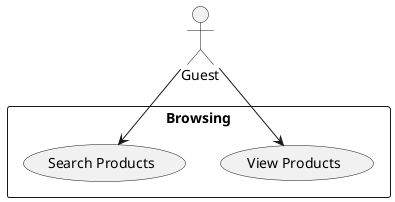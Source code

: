 @startuml guest
actor Guest
rectangle "Browsing" {
    Guest --> (View Products)
    Guest --> (Search Products)
}
@enduml

@startuml user
actor User
rectangle "Shopping Cart" {
    User --> (Add Item)
    User --> (Remove Item)
    User --> (View Cart)
}
rectangle "Checkout" {
    User --> (Enter Shipping Info)
    User --> (Select Payment Method)
    User --> (Place Order)
}
@enduml

@startuml admin
actor Admin
rectangle "Product Management" {
    Admin --> (Add Product)
    Admin --> (Edit Product)
    Admin --> (Delete Product)
}
rectangle "Order Management" {
    Admin --> (View Orders)
    Admin --> (Update Order Status)
}
rectangle "User Management" {
    Admin --> (View Users)
    Admin --> (Manage User Accounts)
}
rectangle "Analytics" {
    Admin --> (View Sales Reports)
    Admin --> (Analyze User Behavior)
}
@enduml

@startuml contributor
actor Contributor
rectangle "Content Management" {
    Contributor --> (Add Content)
    Contributor --> (Edit Content)
    Contributor --> (Delete Content)
}
rectangle "Collaboration" {
    Contributor --> (Review Content)
    Contributor --> (Comment on Content)
}
rectangle "Feedback" {
    Contributor --> (Submit Feedback)
    Contributor --> (View Feedback)
}
rectangle "Notifications" {
    Contributor --> (Receive Notifications)
    Contributor --> (Manage Notifications)
}
@enduml

